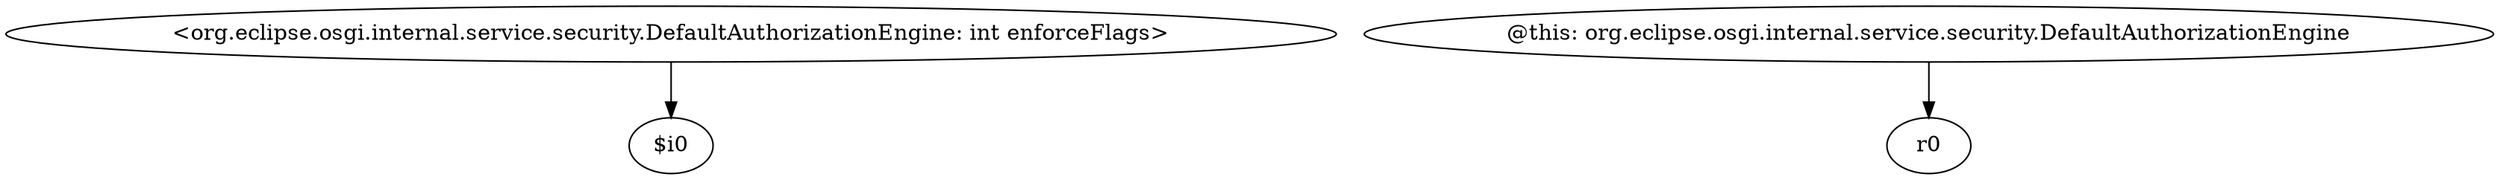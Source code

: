digraph g {
0[label="<org.eclipse.osgi.internal.service.security.DefaultAuthorizationEngine: int enforceFlags>"]
1[label="$i0"]
0->1[label=""]
2[label="@this: org.eclipse.osgi.internal.service.security.DefaultAuthorizationEngine"]
3[label="r0"]
2->3[label=""]
}
